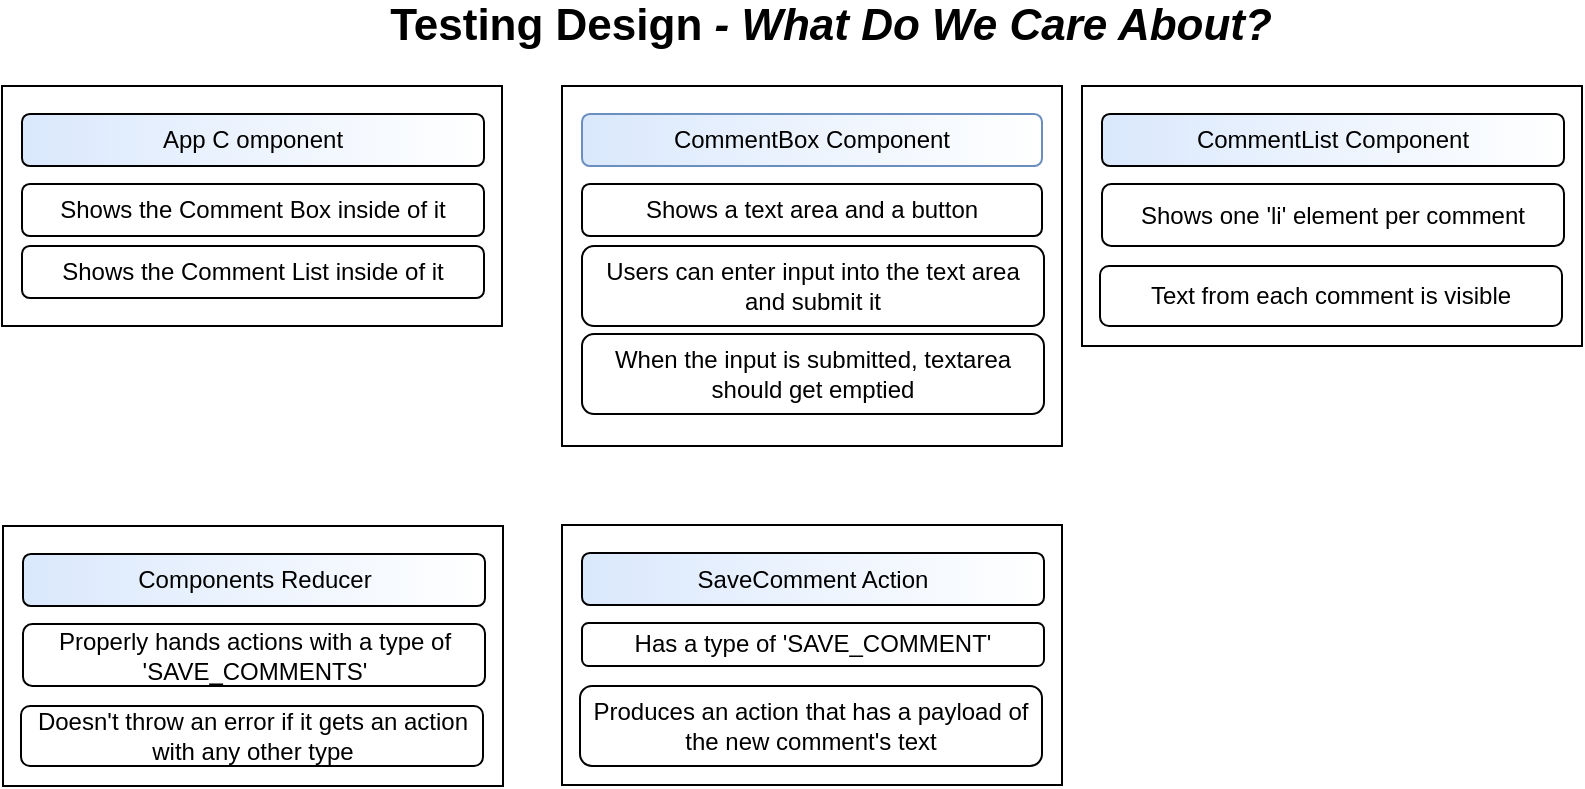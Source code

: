 <mxfile version="14.6.13" type="github">
  <diagram id="b23E7qjBDzQLKkkTdhQo" name="Page-1">
    <mxGraphModel dx="1328" dy="531" grid="1" gridSize="10" guides="1" tooltips="1" connect="1" arrows="1" fold="1" page="1" pageScale="1" pageWidth="900" pageHeight="200" math="0" shadow="0">
      <root>
        <mxCell id="0" />
        <mxCell id="1" parent="0" />
        <mxCell id="RTyulyGa0lZzDl1yFRsJ-1" value="" style="rounded=0;whiteSpace=wrap;html=1;" parent="1" vertex="1">
          <mxGeometry x="50" y="50" width="250" height="120" as="geometry" />
        </mxCell>
        <mxCell id="RTyulyGa0lZzDl1yFRsJ-2" value="App C omponent" style="rounded=1;whiteSpace=wrap;html=1;fillColor=#dae8fc;gradientColor=#ffffff;gradientDirection=east;" parent="1" vertex="1">
          <mxGeometry x="60" y="64" width="231" height="26" as="geometry" />
        </mxCell>
        <mxCell id="RTyulyGa0lZzDl1yFRsJ-3" value="" style="rounded=0;whiteSpace=wrap;html=1;" parent="1" vertex="1">
          <mxGeometry x="330" y="50" width="250" height="180" as="geometry" />
        </mxCell>
        <mxCell id="RTyulyGa0lZzDl1yFRsJ-4" value="CommentBox Component" style="rounded=1;whiteSpace=wrap;html=1;fillColor=#dae8fc;strokeColor=#6c8ebf;gradientColor=#ffffff;gradientDirection=east;" parent="1" vertex="1">
          <mxGeometry x="340" y="64" width="230" height="26" as="geometry" />
        </mxCell>
        <mxCell id="RTyulyGa0lZzDl1yFRsJ-12" value="Shows the Comment List inside of it" style="rounded=1;whiteSpace=wrap;html=1;gradientDirection=west;" parent="1" vertex="1">
          <mxGeometry x="60" y="130" width="231" height="26" as="geometry" />
        </mxCell>
        <mxCell id="RTyulyGa0lZzDl1yFRsJ-13" value="Shows the Comment Box inside of it" style="rounded=1;whiteSpace=wrap;html=1;gradientDirection=west;fillColor=none;" parent="1" vertex="1">
          <mxGeometry x="60" y="99" width="231" height="26" as="geometry" />
        </mxCell>
        <mxCell id="RTyulyGa0lZzDl1yFRsJ-15" value="Shows a text area and a button" style="rounded=1;whiteSpace=wrap;html=1;gradientDirection=west;fillColor=none;" parent="1" vertex="1">
          <mxGeometry x="340" y="99" width="230" height="26" as="geometry" />
        </mxCell>
        <mxCell id="RTyulyGa0lZzDl1yFRsJ-16" value="Users can enter input into the text area and submit it" style="rounded=1;whiteSpace=wrap;html=1;gradientDirection=west;" parent="1" vertex="1">
          <mxGeometry x="340" y="130" width="231" height="40" as="geometry" />
        </mxCell>
        <mxCell id="RTyulyGa0lZzDl1yFRsJ-17" value="When the input is submitted, textarea should get emptied" style="rounded=1;whiteSpace=wrap;html=1;gradientDirection=west;" parent="1" vertex="1">
          <mxGeometry x="340" y="174" width="231" height="40" as="geometry" />
        </mxCell>
        <mxCell id="RTyulyGa0lZzDl1yFRsJ-20" value="" style="rounded=0;whiteSpace=wrap;html=1;" parent="1" vertex="1">
          <mxGeometry x="50.5" y="270" width="250" height="130" as="geometry" />
        </mxCell>
        <mxCell id="RTyulyGa0lZzDl1yFRsJ-21" value="Components Reducer" style="rounded=1;whiteSpace=wrap;html=1;fillColor=#dae8fc;gradientColor=#ffffff;gradientDirection=east;" parent="1" vertex="1">
          <mxGeometry x="60.5" y="284" width="231" height="26" as="geometry" />
        </mxCell>
        <mxCell id="RTyulyGa0lZzDl1yFRsJ-22" value="Doesn&#39;t throw an error if it gets an action with any other type" style="rounded=1;whiteSpace=wrap;html=1;gradientDirection=west;" parent="1" vertex="1">
          <mxGeometry x="59.5" y="360" width="231" height="30" as="geometry" />
        </mxCell>
        <mxCell id="RTyulyGa0lZzDl1yFRsJ-23" value="Properly hands actions with a type of &#39;SAVE_COMMENTS&#39;" style="rounded=1;whiteSpace=wrap;html=1;gradientDirection=west;fillColor=none;" parent="1" vertex="1">
          <mxGeometry x="60.5" y="319" width="231" height="31" as="geometry" />
        </mxCell>
        <mxCell id="RTyulyGa0lZzDl1yFRsJ-24" value="" style="rounded=0;whiteSpace=wrap;html=1;" parent="1" vertex="1">
          <mxGeometry x="330" y="269.5" width="250" height="130" as="geometry" />
        </mxCell>
        <mxCell id="RTyulyGa0lZzDl1yFRsJ-25" value="SaveComment Action" style="rounded=1;whiteSpace=wrap;html=1;fillColor=#dae8fc;gradientColor=#ffffff;gradientDirection=east;" parent="1" vertex="1">
          <mxGeometry x="340" y="283.5" width="231" height="26" as="geometry" />
        </mxCell>
        <mxCell id="RTyulyGa0lZzDl1yFRsJ-26" value="Produces an action that has a payload of the new comment&#39;s text" style="rounded=1;whiteSpace=wrap;html=1;gradientDirection=west;" parent="1" vertex="1">
          <mxGeometry x="339" y="350" width="231" height="40" as="geometry" />
        </mxCell>
        <mxCell id="RTyulyGa0lZzDl1yFRsJ-27" value="Has a type of &#39;SAVE_COMMENT&#39;" style="rounded=1;whiteSpace=wrap;html=1;gradientDirection=west;fillColor=none;" parent="1" vertex="1">
          <mxGeometry x="340" y="318.5" width="231" height="21.5" as="geometry" />
        </mxCell>
        <mxCell id="RTyulyGa0lZzDl1yFRsJ-28" value="" style="rounded=0;whiteSpace=wrap;html=1;" parent="1" vertex="1">
          <mxGeometry x="590" y="50" width="250" height="130" as="geometry" />
        </mxCell>
        <mxCell id="RTyulyGa0lZzDl1yFRsJ-29" value="CommentList Component" style="rounded=1;whiteSpace=wrap;html=1;fillColor=#dae8fc;gradientColor=#ffffff;gradientDirection=east;" parent="1" vertex="1">
          <mxGeometry x="600" y="64" width="231" height="26" as="geometry" />
        </mxCell>
        <mxCell id="RTyulyGa0lZzDl1yFRsJ-30" value="Text from each comment is visible" style="rounded=1;whiteSpace=wrap;html=1;gradientDirection=west;" parent="1" vertex="1">
          <mxGeometry x="599" y="140" width="231" height="30" as="geometry" />
        </mxCell>
        <mxCell id="RTyulyGa0lZzDl1yFRsJ-31" value="Shows one &#39;li&#39; element per comment" style="rounded=1;whiteSpace=wrap;html=1;gradientDirection=west;fillColor=none;" parent="1" vertex="1">
          <mxGeometry x="600" y="99" width="231" height="31" as="geometry" />
        </mxCell>
        <mxCell id="RTyulyGa0lZzDl1yFRsJ-32" value="&lt;b&gt;&lt;font style=&quot;font-size: 22px&quot;&gt;Testing Design&lt;/font&gt;&lt;i&gt;&lt;font style=&quot;font-size: 22px&quot;&gt; - What Do We Care About?&lt;/font&gt;&lt;/i&gt;&lt;/b&gt;" style="text;html=1;align=center;verticalAlign=middle;resizable=0;points=[];autosize=1;strokeColor=none;" parent="1" vertex="1">
          <mxGeometry x="224" y="10" width="480" height="20" as="geometry" />
        </mxCell>
      </root>
    </mxGraphModel>
  </diagram>
</mxfile>
